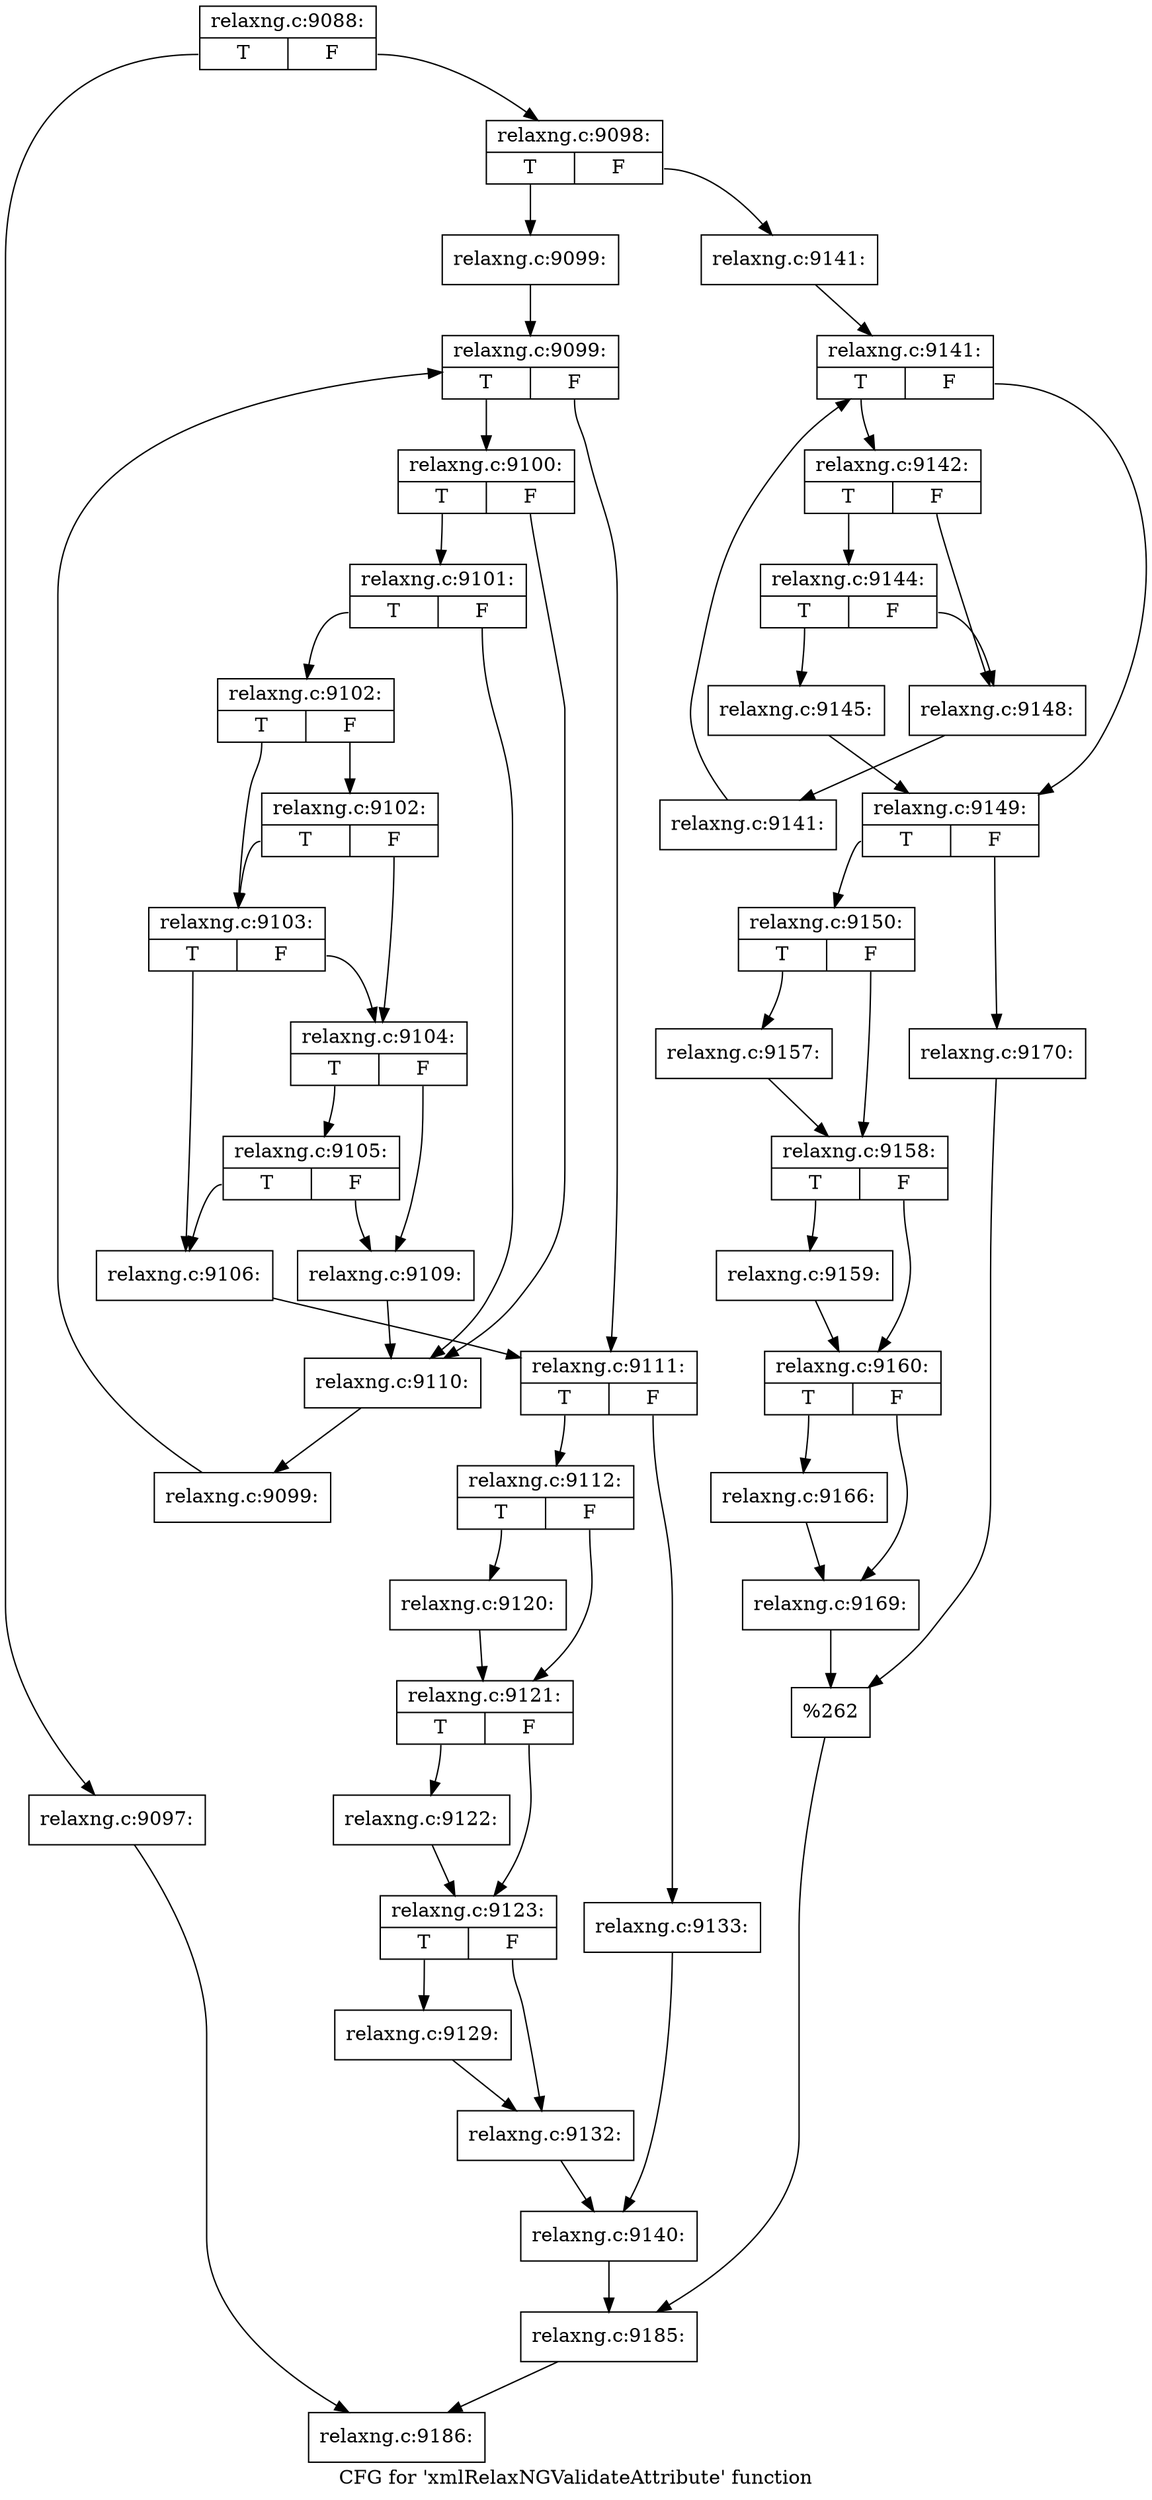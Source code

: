 digraph "CFG for 'xmlRelaxNGValidateAttribute' function" {
	label="CFG for 'xmlRelaxNGValidateAttribute' function";

	Node0x3ccf440 [shape=record,label="{relaxng.c:9088:|{<s0>T|<s1>F}}"];
	Node0x3ccf440:s0 -> Node0x3efd6f0;
	Node0x3ccf440:s1 -> Node0x3efd740;
	Node0x3efd6f0 [shape=record,label="{relaxng.c:9097:}"];
	Node0x3efd6f0 -> Node0x3efbc30;
	Node0x3efd740 [shape=record,label="{relaxng.c:9098:|{<s0>T|<s1>F}}"];
	Node0x3efd740:s0 -> Node0x3efde60;
	Node0x3efd740:s1 -> Node0x3efdf00;
	Node0x3efde60 [shape=record,label="{relaxng.c:9099:}"];
	Node0x3efde60 -> Node0x3efe520;
	Node0x3efe520 [shape=record,label="{relaxng.c:9099:|{<s0>T|<s1>F}}"];
	Node0x3efe520:s0 -> Node0x3efe7a0;
	Node0x3efe520:s1 -> Node0x3efe380;
	Node0x3efe7a0 [shape=record,label="{relaxng.c:9100:|{<s0>T|<s1>F}}"];
	Node0x3efe7a0:s0 -> Node0x3eff310;
	Node0x3efe7a0:s1 -> Node0x3eff2c0;
	Node0x3eff310 [shape=record,label="{relaxng.c:9101:|{<s0>T|<s1>F}}"];
	Node0x3eff310:s0 -> Node0x3eff270;
	Node0x3eff310:s1 -> Node0x3eff2c0;
	Node0x3eff270 [shape=record,label="{relaxng.c:9102:|{<s0>T|<s1>F}}"];
	Node0x3eff270:s0 -> Node0x3effd20;
	Node0x3eff270:s1 -> Node0x3effda0;
	Node0x3effda0 [shape=record,label="{relaxng.c:9102:|{<s0>T|<s1>F}}"];
	Node0x3effda0:s0 -> Node0x3effd20;
	Node0x3effda0:s1 -> Node0x3effca0;
	Node0x3effd20 [shape=record,label="{relaxng.c:9103:|{<s0>T|<s1>F}}"];
	Node0x3effd20:s0 -> Node0x3effc00;
	Node0x3effd20:s1 -> Node0x3effca0;
	Node0x3effca0 [shape=record,label="{relaxng.c:9104:|{<s0>T|<s1>F}}"];
	Node0x3effca0:s0 -> Node0x3f009c0;
	Node0x3effca0:s1 -> Node0x3effc50;
	Node0x3f009c0 [shape=record,label="{relaxng.c:9105:|{<s0>T|<s1>F}}"];
	Node0x3f009c0:s0 -> Node0x3effc00;
	Node0x3f009c0:s1 -> Node0x3effc50;
	Node0x3effc00 [shape=record,label="{relaxng.c:9106:}"];
	Node0x3effc00 -> Node0x3efe380;
	Node0x3effc50 [shape=record,label="{relaxng.c:9109:}"];
	Node0x3effc50 -> Node0x3eff2c0;
	Node0x3eff2c0 [shape=record,label="{relaxng.c:9110:}"];
	Node0x3eff2c0 -> Node0x3efe710;
	Node0x3efe710 [shape=record,label="{relaxng.c:9099:}"];
	Node0x3efe710 -> Node0x3efe520;
	Node0x3efe380 [shape=record,label="{relaxng.c:9111:|{<s0>T|<s1>F}}"];
	Node0x3efe380:s0 -> Node0x3f01b70;
	Node0x3efe380:s1 -> Node0x3f01c10;
	Node0x3f01b70 [shape=record,label="{relaxng.c:9112:|{<s0>T|<s1>F}}"];
	Node0x3f01b70:s0 -> Node0x3f04040;
	Node0x3f01b70:s1 -> Node0x3f04370;
	Node0x3f04040 [shape=record,label="{relaxng.c:9120:}"];
	Node0x3f04040 -> Node0x3f04370;
	Node0x3f04370 [shape=record,label="{relaxng.c:9121:|{<s0>T|<s1>F}}"];
	Node0x3f04370:s0 -> Node0x3f04c90;
	Node0x3f04370:s1 -> Node0x3f04ce0;
	Node0x3f04c90 [shape=record,label="{relaxng.c:9122:}"];
	Node0x3f04c90 -> Node0x3f04ce0;
	Node0x3f04ce0 [shape=record,label="{relaxng.c:9123:|{<s0>T|<s1>F}}"];
	Node0x3f04ce0:s0 -> Node0x3f05970;
	Node0x3f04ce0:s1 -> Node0x3f059c0;
	Node0x3f05970 [shape=record,label="{relaxng.c:9129:}"];
	Node0x3f05970 -> Node0x3f059c0;
	Node0x3f059c0 [shape=record,label="{relaxng.c:9132:}"];
	Node0x3f059c0 -> Node0x3f01bc0;
	Node0x3f01c10 [shape=record,label="{relaxng.c:9133:}"];
	Node0x3f01c10 -> Node0x3f01bc0;
	Node0x3f01bc0 [shape=record,label="{relaxng.c:9140:}"];
	Node0x3f01bc0 -> Node0x3efdeb0;
	Node0x3efdf00 [shape=record,label="{relaxng.c:9141:}"];
	Node0x3efdf00 -> Node0x3f06c40;
	Node0x3f06c40 [shape=record,label="{relaxng.c:9141:|{<s0>T|<s1>F}}"];
	Node0x3f06c40:s0 -> Node0x3f06ea0;
	Node0x3f06c40:s1 -> Node0x3f06ae0;
	Node0x3f06ea0 [shape=record,label="{relaxng.c:9142:|{<s0>T|<s1>F}}"];
	Node0x3f06ea0:s0 -> Node0x3f07990;
	Node0x3f06ea0:s1 -> Node0x3f07940;
	Node0x3f07990 [shape=record,label="{relaxng.c:9144:|{<s0>T|<s1>F}}"];
	Node0x3f07990:s0 -> Node0x3f078f0;
	Node0x3f07990:s1 -> Node0x3f07940;
	Node0x3f078f0 [shape=record,label="{relaxng.c:9145:}"];
	Node0x3f078f0 -> Node0x3f06ae0;
	Node0x3f07940 [shape=record,label="{relaxng.c:9148:}"];
	Node0x3f07940 -> Node0x3f06e50;
	Node0x3f06e50 [shape=record,label="{relaxng.c:9141:}"];
	Node0x3f06e50 -> Node0x3f06c40;
	Node0x3f06ae0 [shape=record,label="{relaxng.c:9149:|{<s0>T|<s1>F}}"];
	Node0x3f06ae0:s0 -> Node0x3a00e80;
	Node0x3f06ae0:s1 -> Node0x3f08b10;
	Node0x3a00e80 [shape=record,label="{relaxng.c:9150:|{<s0>T|<s1>F}}"];
	Node0x3a00e80:s0 -> Node0x3f0a740;
	Node0x3a00e80:s1 -> Node0x3f0a790;
	Node0x3f0a740 [shape=record,label="{relaxng.c:9157:}"];
	Node0x3f0a740 -> Node0x3f0a790;
	Node0x3f0a790 [shape=record,label="{relaxng.c:9158:|{<s0>T|<s1>F}}"];
	Node0x3f0a790:s0 -> Node0x3f0b100;
	Node0x3f0a790:s1 -> Node0x3f0b150;
	Node0x3f0b100 [shape=record,label="{relaxng.c:9159:}"];
	Node0x3f0b100 -> Node0x3f0b150;
	Node0x3f0b150 [shape=record,label="{relaxng.c:9160:|{<s0>T|<s1>F}}"];
	Node0x3f0b150:s0 -> Node0x3f0bde0;
	Node0x3f0b150:s1 -> Node0x3f0be30;
	Node0x3f0bde0 [shape=record,label="{relaxng.c:9166:}"];
	Node0x3f0bde0 -> Node0x3f0be30;
	Node0x3f0be30 [shape=record,label="{relaxng.c:9169:}"];
	Node0x3f0be30 -> Node0x3f08590;
	Node0x3f08b10 [shape=record,label="{relaxng.c:9170:}"];
	Node0x3f08b10 -> Node0x3f08590;
	Node0x3f08590 [shape=record,label="{%262}"];
	Node0x3f08590 -> Node0x3efdeb0;
	Node0x3efdeb0 [shape=record,label="{relaxng.c:9185:}"];
	Node0x3efdeb0 -> Node0x3efbc30;
	Node0x3efbc30 [shape=record,label="{relaxng.c:9186:}"];
}
